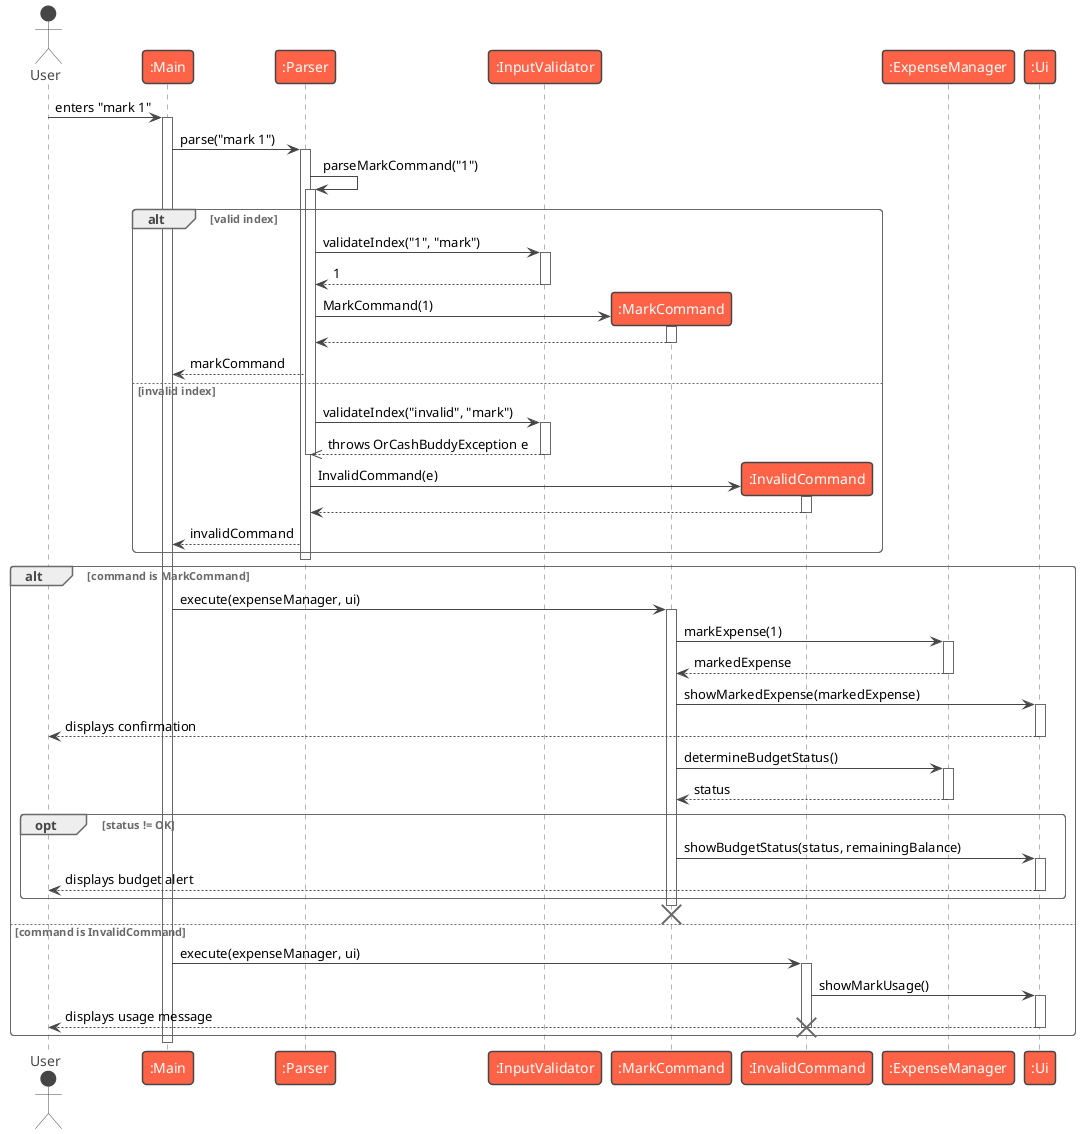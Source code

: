 @startuml
!theme vibrant
actor User
participant ":Main" as Main
participant ":Parser" as Parser
participant ":InputValidator" as InputValidator
participant ":MarkCommand" as MarkCommand
participant ":InvalidCommand" as InvalidCommand
participant ":ExpenseManager" as ExpenseManager
participant ":Ui" as Ui

User -> Main : enters "mark 1"
activate Main

Main -> Parser : parse("mark 1")
activate Parser

Parser -> Parser : parseMarkCommand("1")
activate Parser

alt valid index
    Parser -> InputValidator : validateIndex("1", "mark")
    activate InputValidator
    InputValidator --> Parser : 1
    deactivate InputValidator

    create MarkCommand
    Parser -> MarkCommand : MarkCommand(1)
    activate MarkCommand
    MarkCommand --> Parser
    deactivate MarkCommand
    Parser --> Main : markCommand

else invalid index
    Parser -> InputValidator : validateIndex("invalid", "mark")
    activate InputValidator
    InputValidator -->> Parser : throws OrCashBuddyException e
    deactivate InputValidator
    deactivate Parser

    create InvalidCommand
    Parser -> InvalidCommand: InvalidCommand(e)
    activate InvalidCommand
    InvalidCommand --> Parser
    deactivate InvalidCommand
    Parser --> Main : invalidCommand
end

deactivate Parser

alt command is MarkCommand
    Main -> MarkCommand : execute(expenseManager, ui)
    activate MarkCommand

    MarkCommand -> ExpenseManager : markExpense(1)
    activate ExpenseManager
    ExpenseManager --> MarkCommand : markedExpense
    deactivate ExpenseManager


    MarkCommand -> Ui : showMarkedExpense(markedExpense)
    activate Ui
    Ui --> User : displays confirmation
    deactivate Ui

    MarkCommand -> ExpenseManager : determineBudgetStatus()
    activate ExpenseManager
    ExpenseManager --> MarkCommand : status
    deactivate ExpenseManager

    opt status != OK
        MarkCommand -> Ui : showBudgetStatus(status, remainingBalance)
        activate Ui
        Ui --> User : displays budget alert
        deactivate Ui
    end

deactivate MarkCommand
destroy MarkCommand

else command is InvalidCommand
    Main -> InvalidCommand : execute(expenseManager, ui)
    activate InvalidCommand

    InvalidCommand -> Ui : showMarkUsage()
    activate Ui
    Ui --> User : displays usage message
    deactivate Ui

    deactivate InvalidCommand
    destroy InvalidCommand
end

deactivate Main
@enduml